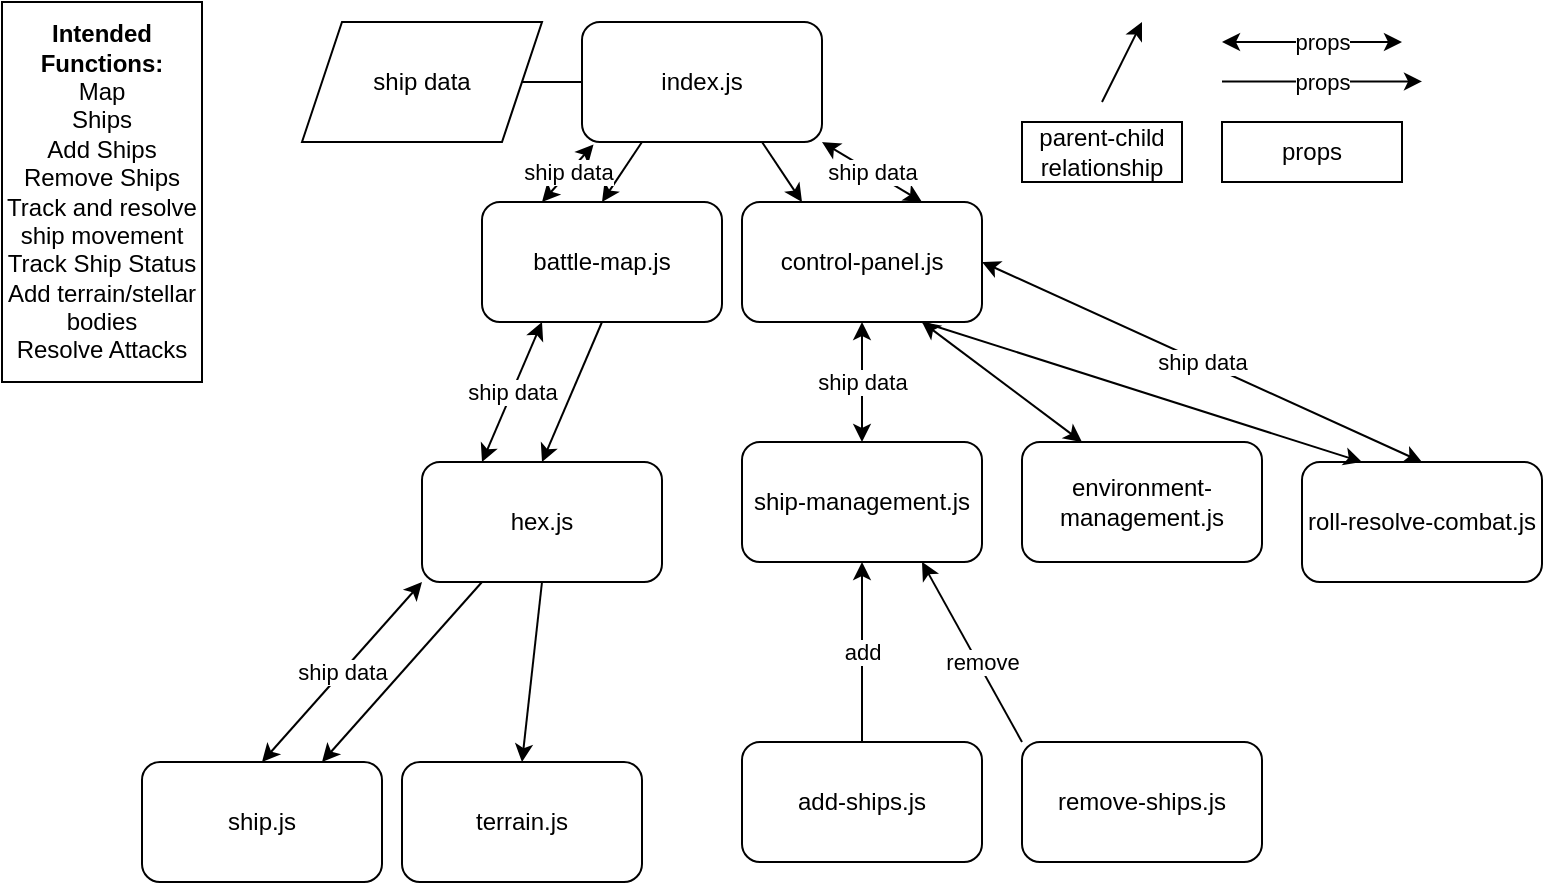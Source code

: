 <mxfile>
    <diagram id="SBbCpjEPgg0fSOh7zcEl" name="Page-1">
        <mxGraphModel dx="932" dy="766" grid="1" gridSize="10" guides="1" tooltips="1" connect="1" arrows="1" fold="1" page="1" pageScale="1" pageWidth="827" pageHeight="1169" math="0" shadow="0">
            <root>
                <mxCell id="0"/>
                <mxCell id="1" parent="0"/>
                <mxCell id="2" value="&lt;span style=&quot;&quot;&gt;&lt;b&gt;Intended Functions:&lt;/b&gt;&lt;/span&gt;&lt;br style=&quot;&quot;&gt;&lt;span style=&quot;&quot;&gt;Map&lt;/span&gt;&lt;br style=&quot;&quot;&gt;&lt;span style=&quot;&quot;&gt;Ships&lt;/span&gt;&lt;br style=&quot;&quot;&gt;&lt;span style=&quot;&quot;&gt;Add Ships&lt;/span&gt;&lt;br style=&quot;&quot;&gt;&lt;span style=&quot;&quot;&gt;Remove Ships&lt;br&gt;&lt;/span&gt;Track and resolve ship movement&lt;br style=&quot;&quot;&gt;&lt;span style=&quot;&quot;&gt;Track Ship Status&lt;/span&gt;&lt;br style=&quot;&quot;&gt;&lt;span style=&quot;&quot;&gt;Add terrain/stellar bodies&lt;br&gt;Resolve Attacks&lt;br&gt;&lt;/span&gt;" style="rounded=0;whiteSpace=wrap;html=1;" parent="1" vertex="1">
                    <mxGeometry x="30" y="10" width="100" height="190" as="geometry"/>
                </mxCell>
                <mxCell id="4" value="index.js" style="rounded=1;whiteSpace=wrap;html=1;" parent="1" vertex="1">
                    <mxGeometry x="320" y="20" width="120" height="60" as="geometry"/>
                </mxCell>
                <mxCell id="5" value="battle-map.js" style="rounded=1;whiteSpace=wrap;html=1;" parent="1" vertex="1">
                    <mxGeometry x="270" y="110" width="120" height="60" as="geometry"/>
                </mxCell>
                <mxCell id="6" value="control-panel.js" style="rounded=1;whiteSpace=wrap;html=1;" parent="1" vertex="1">
                    <mxGeometry x="400" y="110" width="120" height="60" as="geometry"/>
                </mxCell>
                <mxCell id="8" value="ship.js" style="rounded=1;whiteSpace=wrap;html=1;" parent="1" vertex="1">
                    <mxGeometry x="100" y="390" width="120" height="60" as="geometry"/>
                </mxCell>
                <mxCell id="9" value="terrain.js" style="rounded=1;whiteSpace=wrap;html=1;" parent="1" vertex="1">
                    <mxGeometry x="230" y="390" width="120" height="60" as="geometry"/>
                </mxCell>
                <mxCell id="10" value="add-ships.js" style="rounded=1;whiteSpace=wrap;html=1;" parent="1" vertex="1">
                    <mxGeometry x="400" y="380" width="120" height="60" as="geometry"/>
                </mxCell>
                <mxCell id="11" value="roll-resolve-combat.js" style="rounded=1;whiteSpace=wrap;html=1;" parent="1" vertex="1">
                    <mxGeometry x="680" y="240" width="120" height="60" as="geometry"/>
                </mxCell>
                <mxCell id="12" value="remove-ships.js" style="rounded=1;whiteSpace=wrap;html=1;" parent="1" vertex="1">
                    <mxGeometry x="540" y="380" width="120" height="60" as="geometry"/>
                </mxCell>
                <mxCell id="13" value="hex.js" style="rounded=1;whiteSpace=wrap;html=1;" parent="1" vertex="1">
                    <mxGeometry x="240" y="240" width="120" height="60" as="geometry"/>
                </mxCell>
                <mxCell id="14" value="" style="endArrow=classic;html=1;exitX=0.25;exitY=1;exitDx=0;exitDy=0;entryX=0.5;entryY=0;entryDx=0;entryDy=0;" parent="1" source="4" target="5" edge="1">
                    <mxGeometry width="50" height="50" relative="1" as="geometry">
                        <mxPoint x="310" y="300" as="sourcePoint"/>
                        <mxPoint x="360" y="250" as="targetPoint"/>
                    </mxGeometry>
                </mxCell>
                <mxCell id="15" value="" style="endArrow=classic;html=1;" parent="1" edge="1">
                    <mxGeometry width="50" height="50" relative="1" as="geometry">
                        <mxPoint x="580" y="60" as="sourcePoint"/>
                        <mxPoint x="600" y="20" as="targetPoint"/>
                    </mxGeometry>
                </mxCell>
                <mxCell id="16" value="" style="endArrow=classic;html=1;exitX=0.5;exitY=1;exitDx=0;exitDy=0;entryX=0.5;entryY=0;entryDx=0;entryDy=0;" parent="1" source="5" target="13" edge="1">
                    <mxGeometry width="50" height="50" relative="1" as="geometry">
                        <mxPoint x="300" y="210" as="sourcePoint"/>
                        <mxPoint x="350" y="160" as="targetPoint"/>
                    </mxGeometry>
                </mxCell>
                <mxCell id="18" value="" style="endArrow=classic;html=1;entryX=0.5;entryY=0;entryDx=0;entryDy=0;exitX=0.5;exitY=1;exitDx=0;exitDy=0;" parent="1" source="13" target="9" edge="1">
                    <mxGeometry width="50" height="50" relative="1" as="geometry">
                        <mxPoint x="290" y="350" as="sourcePoint"/>
                        <mxPoint x="340" y="300" as="targetPoint"/>
                    </mxGeometry>
                </mxCell>
                <mxCell id="19" value="" style="endArrow=classic;html=1;entryX=0.75;entryY=0;entryDx=0;entryDy=0;exitX=0.25;exitY=1;exitDx=0;exitDy=0;" parent="1" source="13" target="8" edge="1">
                    <mxGeometry width="50" height="50" relative="1" as="geometry">
                        <mxPoint x="160" y="290" as="sourcePoint"/>
                        <mxPoint x="210" y="240" as="targetPoint"/>
                    </mxGeometry>
                </mxCell>
                <mxCell id="20" value="" style="endArrow=classic;html=1;exitX=0.75;exitY=1;exitDx=0;exitDy=0;entryX=0.25;entryY=0;entryDx=0;entryDy=0;" parent="1" source="4" target="6" edge="1">
                    <mxGeometry width="50" height="50" relative="1" as="geometry">
                        <mxPoint x="410" y="360" as="sourcePoint"/>
                        <mxPoint x="460" y="310" as="targetPoint"/>
                    </mxGeometry>
                </mxCell>
                <mxCell id="23" value="" style="endArrow=classic;html=1;exitX=0.75;exitY=1;exitDx=0;exitDy=0;entryX=0.25;entryY=0;entryDx=0;entryDy=0;" parent="1" source="6" target="11" edge="1">
                    <mxGeometry width="50" height="50" relative="1" as="geometry">
                        <mxPoint x="480" y="380" as="sourcePoint"/>
                        <mxPoint x="530" y="330" as="targetPoint"/>
                    </mxGeometry>
                </mxCell>
                <mxCell id="24" value="parent-child relationship" style="rounded=0;whiteSpace=wrap;html=1;" parent="1" vertex="1">
                    <mxGeometry x="540" y="70" width="80" height="30" as="geometry"/>
                </mxCell>
                <mxCell id="25" value="props" style="rounded=0;whiteSpace=wrap;html=1;" parent="1" vertex="1">
                    <mxGeometry x="640" y="70" width="90" height="30" as="geometry"/>
                </mxCell>
                <mxCell id="35" value="" style="endArrow=classic;html=1;" parent="1" edge="1">
                    <mxGeometry relative="1" as="geometry">
                        <mxPoint x="640" y="49.7" as="sourcePoint"/>
                        <mxPoint x="740" y="49.7" as="targetPoint"/>
                    </mxGeometry>
                </mxCell>
                <mxCell id="36" value="props" style="edgeLabel;resizable=0;html=1;align=center;verticalAlign=middle;" parent="35" connectable="0" vertex="1">
                    <mxGeometry relative="1" as="geometry"/>
                </mxCell>
                <mxCell id="39" value="ship data" style="shape=parallelogram;perimeter=parallelogramPerimeter;whiteSpace=wrap;html=1;fixedSize=1;" parent="1" vertex="1">
                    <mxGeometry x="180" y="20" width="120" height="60" as="geometry"/>
                </mxCell>
                <mxCell id="40" value="" style="endArrow=none;html=1;exitX=1;exitY=0.5;exitDx=0;exitDy=0;entryX=0;entryY=0.5;entryDx=0;entryDy=0;" parent="1" source="39" target="4" edge="1">
                    <mxGeometry width="50" height="50" relative="1" as="geometry">
                        <mxPoint x="450" y="210" as="sourcePoint"/>
                        <mxPoint x="500" y="160" as="targetPoint"/>
                    </mxGeometry>
                </mxCell>
                <mxCell id="44" value="ship data" style="endArrow=classic;startArrow=classic;html=1;exitX=0.25;exitY=0;exitDx=0;exitDy=0;entryX=0.048;entryY=1.021;entryDx=0;entryDy=0;entryPerimeter=0;" parent="1" source="5" target="4" edge="1">
                    <mxGeometry width="50" height="50" relative="1" as="geometry">
                        <mxPoint x="480" y="410" as="sourcePoint"/>
                        <mxPoint x="530" y="360" as="targetPoint"/>
                    </mxGeometry>
                </mxCell>
                <mxCell id="45" value="ship data" style="endArrow=classic;startArrow=classic;html=1;exitX=0.5;exitY=0;exitDx=0;exitDy=0;entryX=0;entryY=1;entryDx=0;entryDy=0;" parent="1" source="8" target="13" edge="1">
                    <mxGeometry width="50" height="50" relative="1" as="geometry">
                        <mxPoint x="380" y="410" as="sourcePoint"/>
                        <mxPoint x="430" y="360" as="targetPoint"/>
                    </mxGeometry>
                </mxCell>
                <mxCell id="46" value="ship data" style="endArrow=classic;startArrow=classic;html=1;exitX=0.25;exitY=0;exitDx=0;exitDy=0;entryX=0.25;entryY=1;entryDx=0;entryDy=0;" parent="1" source="13" target="5" edge="1">
                    <mxGeometry width="50" height="50" relative="1" as="geometry">
                        <mxPoint x="435" y="420" as="sourcePoint"/>
                        <mxPoint x="485" y="370" as="targetPoint"/>
                    </mxGeometry>
                </mxCell>
                <mxCell id="47" value="ship data" style="endArrow=classic;startArrow=classic;html=1;exitX=0.5;exitY=0;exitDx=0;exitDy=0;entryX=1;entryY=0.5;entryDx=0;entryDy=0;" parent="1" source="11" target="6" edge="1">
                    <mxGeometry width="50" height="50" relative="1" as="geometry">
                        <mxPoint x="460" y="390" as="sourcePoint"/>
                        <mxPoint x="510" y="340" as="targetPoint"/>
                    </mxGeometry>
                </mxCell>
                <mxCell id="48" value="ship data" style="endArrow=classic;startArrow=classic;html=1;exitX=0.75;exitY=0;exitDx=0;exitDy=0;entryX=1;entryY=1;entryDx=0;entryDy=0;" parent="1" source="6" target="4" edge="1">
                    <mxGeometry width="50" height="50" relative="1" as="geometry">
                        <mxPoint x="480" y="80" as="sourcePoint"/>
                        <mxPoint x="530" y="30" as="targetPoint"/>
                    </mxGeometry>
                </mxCell>
                <mxCell id="49" value="props" style="endArrow=classic;startArrow=classic;html=1;" parent="1" edge="1">
                    <mxGeometry x="0.111" width="50" height="50" relative="1" as="geometry">
                        <mxPoint x="640" y="30" as="sourcePoint"/>
                        <mxPoint x="730" y="30" as="targetPoint"/>
                        <mxPoint as="offset"/>
                    </mxGeometry>
                </mxCell>
                <mxCell id="50" value="" style="endArrow=classic;html=1;exitX=0.5;exitY=0;exitDx=0;exitDy=0;entryX=0.5;entryY=1;entryDx=0;entryDy=0;" parent="1" source="10" target="54" edge="1">
                    <mxGeometry relative="1" as="geometry">
                        <mxPoint x="430" y="489.7" as="sourcePoint"/>
                        <mxPoint x="460" y="330" as="targetPoint"/>
                    </mxGeometry>
                </mxCell>
                <mxCell id="51" value="add" style="edgeLabel;resizable=0;html=1;align=center;verticalAlign=middle;" parent="50" connectable="0" vertex="1">
                    <mxGeometry relative="1" as="geometry"/>
                </mxCell>
                <mxCell id="52" value="" style="endArrow=classic;html=1;exitX=0;exitY=0;exitDx=0;exitDy=0;entryX=0.75;entryY=1;entryDx=0;entryDy=0;" parent="1" source="12" edge="1" target="54">
                    <mxGeometry relative="1" as="geometry">
                        <mxPoint x="620" y="279.7" as="sourcePoint"/>
                        <mxPoint x="490" y="320" as="targetPoint"/>
                        <Array as="points"/>
                    </mxGeometry>
                </mxCell>
                <mxCell id="53" value="remove" style="edgeLabel;resizable=0;html=1;align=center;verticalAlign=middle;" parent="52" connectable="0" vertex="1">
                    <mxGeometry relative="1" as="geometry">
                        <mxPoint x="5" y="5" as="offset"/>
                    </mxGeometry>
                </mxCell>
                <mxCell id="54" value="ship-management.js" style="rounded=1;whiteSpace=wrap;html=1;" vertex="1" parent="1">
                    <mxGeometry x="400" y="230" width="120" height="60" as="geometry"/>
                </mxCell>
                <mxCell id="57" value="ship data" style="endArrow=classic;startArrow=classic;html=1;exitX=0.5;exitY=0;exitDx=0;exitDy=0;entryX=0.5;entryY=1;entryDx=0;entryDy=0;" edge="1" parent="1" source="54" target="6">
                    <mxGeometry width="50" height="50" relative="1" as="geometry">
                        <mxPoint x="670" y="290" as="sourcePoint"/>
                        <mxPoint x="450" y="190" as="targetPoint"/>
                    </mxGeometry>
                </mxCell>
                <mxCell id="58" value="environment-management.js" style="rounded=1;whiteSpace=wrap;html=1;" vertex="1" parent="1">
                    <mxGeometry x="540" y="230" width="120" height="60" as="geometry"/>
                </mxCell>
                <mxCell id="59" value="" style="endArrow=classic;startArrow=classic;html=1;entryX=0.75;entryY=1;entryDx=0;entryDy=0;exitX=0.25;exitY=0;exitDx=0;exitDy=0;" edge="1" parent="1" source="58" target="6">
                    <mxGeometry width="50" height="50" relative="1" as="geometry">
                        <mxPoint x="490" y="380" as="sourcePoint"/>
                        <mxPoint x="540" y="330" as="targetPoint"/>
                    </mxGeometry>
                </mxCell>
            </root>
        </mxGraphModel>
    </diagram>
</mxfile>